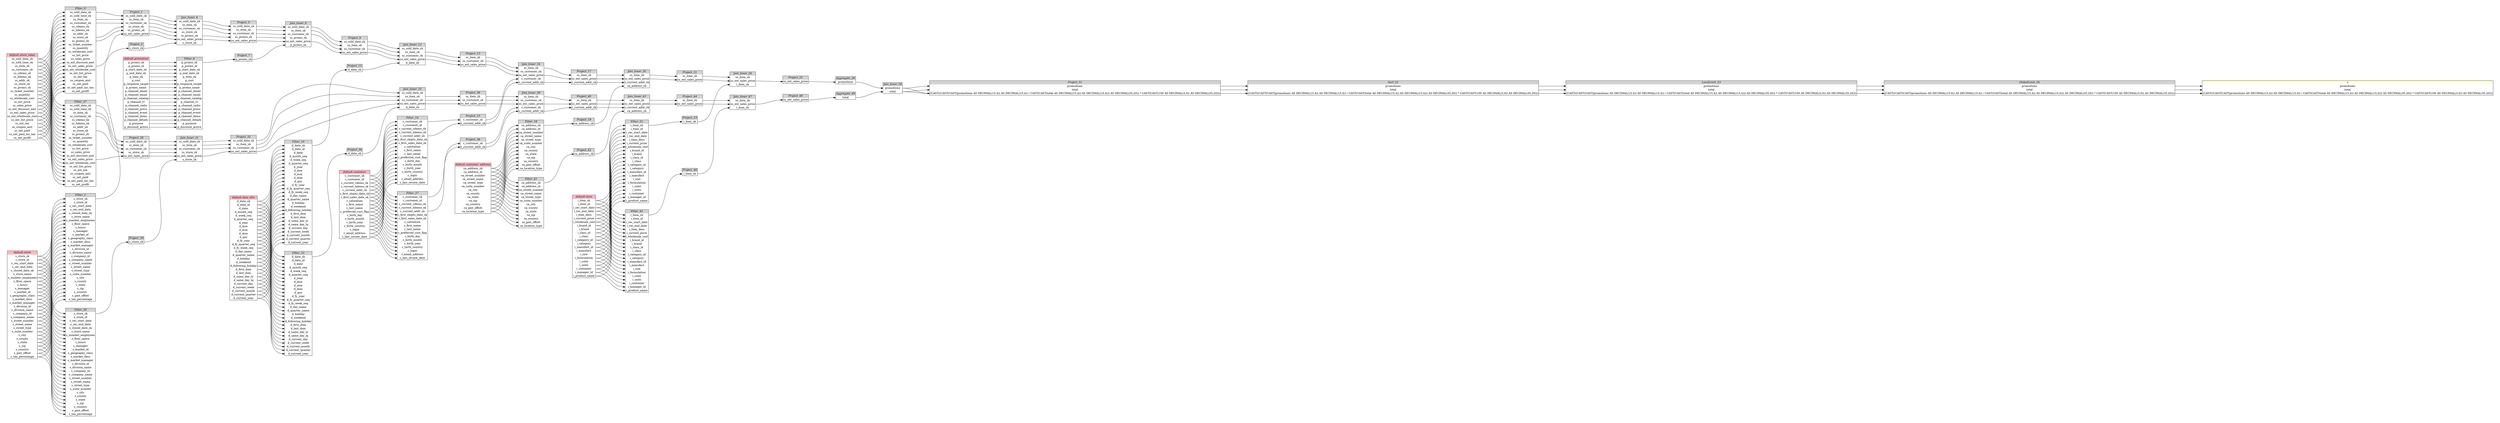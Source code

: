 // Automatically generated by TPCDSFlowTestSuite


digraph {
  graph [pad="0.5", nodesep="0.5", ranksep="2", fontname="Helvetica"];
  node [shape=plain]
  rankdir=LR;

  
"Aggregate_26" [label=<
<table border="1" cellborder="0" cellspacing="0">
  <tr><td bgcolor="lightgray" port="nodeName"><i>Aggregate_26</i></td></tr>
  <tr><td port="0">promotions</td></tr>
</table>>];
     

"Aggregate_49" [label=<
<table border="1" cellborder="0" cellspacing="0">
  <tr><td bgcolor="lightgray" port="nodeName"><i>Aggregate_49</i></td></tr>
  <tr><td port="0">total</td></tr>
</table>>];
     

"Filter_0" [label=<
<table border="1" cellborder="0" cellspacing="0">
  <tr><td bgcolor="lightgray" port="nodeName"><i>Filter_0</i></td></tr>
  <tr><td port="0">ss_sold_date_sk</td></tr>
<tr><td port="1">ss_sold_time_sk</td></tr>
<tr><td port="2">ss_item_sk</td></tr>
<tr><td port="3">ss_customer_sk</td></tr>
<tr><td port="4">ss_cdemo_sk</td></tr>
<tr><td port="5">ss_hdemo_sk</td></tr>
<tr><td port="6">ss_addr_sk</td></tr>
<tr><td port="7">ss_store_sk</td></tr>
<tr><td port="8">ss_promo_sk</td></tr>
<tr><td port="9">ss_ticket_number</td></tr>
<tr><td port="10">ss_quantity</td></tr>
<tr><td port="11">ss_wholesale_cost</td></tr>
<tr><td port="12">ss_list_price</td></tr>
<tr><td port="13">ss_sales_price</td></tr>
<tr><td port="14">ss_ext_discount_amt</td></tr>
<tr><td port="15">ss_ext_sales_price</td></tr>
<tr><td port="16">ss_ext_wholesale_cost</td></tr>
<tr><td port="17">ss_ext_list_price</td></tr>
<tr><td port="18">ss_ext_tax</td></tr>
<tr><td port="19">ss_coupon_amt</td></tr>
<tr><td port="20">ss_net_paid</td></tr>
<tr><td port="21">ss_net_paid_inc_tax</td></tr>
<tr><td port="22">ss_net_profit</td></tr>
</table>>];
     

"Filter_10" [label=<
<table border="1" cellborder="0" cellspacing="0">
  <tr><td bgcolor="lightgray" port="nodeName"><i>Filter_10</i></td></tr>
  <tr><td port="0">d_date_sk</td></tr>
<tr><td port="1">d_date_id</td></tr>
<tr><td port="2">d_date</td></tr>
<tr><td port="3">d_month_seq</td></tr>
<tr><td port="4">d_week_seq</td></tr>
<tr><td port="5">d_quarter_seq</td></tr>
<tr><td port="6">d_year</td></tr>
<tr><td port="7">d_dow</td></tr>
<tr><td port="8">d_moy</td></tr>
<tr><td port="9">d_dom</td></tr>
<tr><td port="10">d_qoy</td></tr>
<tr><td port="11">d_fy_year</td></tr>
<tr><td port="12">d_fy_quarter_seq</td></tr>
<tr><td port="13">d_fy_week_seq</td></tr>
<tr><td port="14">d_day_name</td></tr>
<tr><td port="15">d_quarter_name</td></tr>
<tr><td port="16">d_holiday</td></tr>
<tr><td port="17">d_weekend</td></tr>
<tr><td port="18">d_following_holiday</td></tr>
<tr><td port="19">d_first_dom</td></tr>
<tr><td port="20">d_last_dom</td></tr>
<tr><td port="21">d_same_day_ly</td></tr>
<tr><td port="22">d_same_day_lq</td></tr>
<tr><td port="23">d_current_day</td></tr>
<tr><td port="24">d_current_week</td></tr>
<tr><td port="25">d_current_month</td></tr>
<tr><td port="26">d_current_quarter</td></tr>
<tr><td port="27">d_current_year</td></tr>
</table>>];
     

"Filter_14" [label=<
<table border="1" cellborder="0" cellspacing="0">
  <tr><td bgcolor="lightgray" port="nodeName"><i>Filter_14</i></td></tr>
  <tr><td port="0">c_customer_sk</td></tr>
<tr><td port="1">c_customer_id</td></tr>
<tr><td port="2">c_current_cdemo_sk</td></tr>
<tr><td port="3">c_current_hdemo_sk</td></tr>
<tr><td port="4">c_current_addr_sk</td></tr>
<tr><td port="5">c_first_shipto_date_sk</td></tr>
<tr><td port="6">c_first_sales_date_sk</td></tr>
<tr><td port="7">c_salutation</td></tr>
<tr><td port="8">c_first_name</td></tr>
<tr><td port="9">c_last_name</td></tr>
<tr><td port="10">c_preferred_cust_flag</td></tr>
<tr><td port="11">c_birth_day</td></tr>
<tr><td port="12">c_birth_month</td></tr>
<tr><td port="13">c_birth_year</td></tr>
<tr><td port="14">c_birth_country</td></tr>
<tr><td port="15">c_login</td></tr>
<tr><td port="16">c_email_address</td></tr>
<tr><td port="17">c_last_review_date</td></tr>
</table>>];
     

"Filter_18" [label=<
<table border="1" cellborder="0" cellspacing="0">
  <tr><td bgcolor="lightgray" port="nodeName"><i>Filter_18</i></td></tr>
  <tr><td port="0">ca_address_sk</td></tr>
<tr><td port="1">ca_address_id</td></tr>
<tr><td port="2">ca_street_number</td></tr>
<tr><td port="3">ca_street_name</td></tr>
<tr><td port="4">ca_street_type</td></tr>
<tr><td port="5">ca_suite_number</td></tr>
<tr><td port="6">ca_city</td></tr>
<tr><td port="7">ca_county</td></tr>
<tr><td port="8">ca_state</td></tr>
<tr><td port="9">ca_zip</td></tr>
<tr><td port="10">ca_country</td></tr>
<tr><td port="11">ca_gmt_offset</td></tr>
<tr><td port="12">ca_location_type</td></tr>
</table>>];
     

"Filter_2" [label=<
<table border="1" cellborder="0" cellspacing="0">
  <tr><td bgcolor="lightgray" port="nodeName"><i>Filter_2</i></td></tr>
  <tr><td port="0">s_store_sk</td></tr>
<tr><td port="1">s_store_id</td></tr>
<tr><td port="2">s_rec_start_date</td></tr>
<tr><td port="3">s_rec_end_date</td></tr>
<tr><td port="4">s_closed_date_sk</td></tr>
<tr><td port="5">s_store_name</td></tr>
<tr><td port="6">s_number_employees</td></tr>
<tr><td port="7">s_floor_space</td></tr>
<tr><td port="8">s_hours</td></tr>
<tr><td port="9">s_manager</td></tr>
<tr><td port="10">s_market_id</td></tr>
<tr><td port="11">s_geography_class</td></tr>
<tr><td port="12">s_market_desc</td></tr>
<tr><td port="13">s_market_manager</td></tr>
<tr><td port="14">s_division_id</td></tr>
<tr><td port="15">s_division_name</td></tr>
<tr><td port="16">s_company_id</td></tr>
<tr><td port="17">s_company_name</td></tr>
<tr><td port="18">s_street_number</td></tr>
<tr><td port="19">s_street_name</td></tr>
<tr><td port="20">s_street_type</td></tr>
<tr><td port="21">s_suite_number</td></tr>
<tr><td port="22">s_city</td></tr>
<tr><td port="23">s_county</td></tr>
<tr><td port="24">s_state</td></tr>
<tr><td port="25">s_zip</td></tr>
<tr><td port="26">s_country</td></tr>
<tr><td port="27">s_gmt_offset</td></tr>
<tr><td port="28">s_tax_percentage</td></tr>
</table>>];
     

"Filter_22" [label=<
<table border="1" cellborder="0" cellspacing="0">
  <tr><td bgcolor="lightgray" port="nodeName"><i>Filter_22</i></td></tr>
  <tr><td port="0">i_item_sk</td></tr>
<tr><td port="1">i_item_id</td></tr>
<tr><td port="2">i_rec_start_date</td></tr>
<tr><td port="3">i_rec_end_date</td></tr>
<tr><td port="4">i_item_desc</td></tr>
<tr><td port="5">i_current_price</td></tr>
<tr><td port="6">i_wholesale_cost</td></tr>
<tr><td port="7">i_brand_id</td></tr>
<tr><td port="8">i_brand</td></tr>
<tr><td port="9">i_class_id</td></tr>
<tr><td port="10">i_class</td></tr>
<tr><td port="11">i_category_id</td></tr>
<tr><td port="12">i_category</td></tr>
<tr><td port="13">i_manufact_id</td></tr>
<tr><td port="14">i_manufact</td></tr>
<tr><td port="15">i_size</td></tr>
<tr><td port="16">i_formulation</td></tr>
<tr><td port="17">i_color</td></tr>
<tr><td port="18">i_units</td></tr>
<tr><td port="19">i_container</td></tr>
<tr><td port="20">i_manager_id</td></tr>
<tr><td port="21">i_product_name</td></tr>
</table>>];
     

"Filter_27" [label=<
<table border="1" cellborder="0" cellspacing="0">
  <tr><td bgcolor="lightgray" port="nodeName"><i>Filter_27</i></td></tr>
  <tr><td port="0">ss_sold_date_sk</td></tr>
<tr><td port="1">ss_sold_time_sk</td></tr>
<tr><td port="2">ss_item_sk</td></tr>
<tr><td port="3">ss_customer_sk</td></tr>
<tr><td port="4">ss_cdemo_sk</td></tr>
<tr><td port="5">ss_hdemo_sk</td></tr>
<tr><td port="6">ss_addr_sk</td></tr>
<tr><td port="7">ss_store_sk</td></tr>
<tr><td port="8">ss_promo_sk</td></tr>
<tr><td port="9">ss_ticket_number</td></tr>
<tr><td port="10">ss_quantity</td></tr>
<tr><td port="11">ss_wholesale_cost</td></tr>
<tr><td port="12">ss_list_price</td></tr>
<tr><td port="13">ss_sales_price</td></tr>
<tr><td port="14">ss_ext_discount_amt</td></tr>
<tr><td port="15">ss_ext_sales_price</td></tr>
<tr><td port="16">ss_ext_wholesale_cost</td></tr>
<tr><td port="17">ss_ext_list_price</td></tr>
<tr><td port="18">ss_ext_tax</td></tr>
<tr><td port="19">ss_coupon_amt</td></tr>
<tr><td port="20">ss_net_paid</td></tr>
<tr><td port="21">ss_net_paid_inc_tax</td></tr>
<tr><td port="22">ss_net_profit</td></tr>
</table>>];
     

"Filter_29" [label=<
<table border="1" cellborder="0" cellspacing="0">
  <tr><td bgcolor="lightgray" port="nodeName"><i>Filter_29</i></td></tr>
  <tr><td port="0">s_store_sk</td></tr>
<tr><td port="1">s_store_id</td></tr>
<tr><td port="2">s_rec_start_date</td></tr>
<tr><td port="3">s_rec_end_date</td></tr>
<tr><td port="4">s_closed_date_sk</td></tr>
<tr><td port="5">s_store_name</td></tr>
<tr><td port="6">s_number_employees</td></tr>
<tr><td port="7">s_floor_space</td></tr>
<tr><td port="8">s_hours</td></tr>
<tr><td port="9">s_manager</td></tr>
<tr><td port="10">s_market_id</td></tr>
<tr><td port="11">s_geography_class</td></tr>
<tr><td port="12">s_market_desc</td></tr>
<tr><td port="13">s_market_manager</td></tr>
<tr><td port="14">s_division_id</td></tr>
<tr><td port="15">s_division_name</td></tr>
<tr><td port="16">s_company_id</td></tr>
<tr><td port="17">s_company_name</td></tr>
<tr><td port="18">s_street_number</td></tr>
<tr><td port="19">s_street_name</td></tr>
<tr><td port="20">s_street_type</td></tr>
<tr><td port="21">s_suite_number</td></tr>
<tr><td port="22">s_city</td></tr>
<tr><td port="23">s_county</td></tr>
<tr><td port="24">s_state</td></tr>
<tr><td port="25">s_zip</td></tr>
<tr><td port="26">s_country</td></tr>
<tr><td port="27">s_gmt_offset</td></tr>
<tr><td port="28">s_tax_percentage</td></tr>
</table>>];
     

"Filter_33" [label=<
<table border="1" cellborder="0" cellspacing="0">
  <tr><td bgcolor="lightgray" port="nodeName"><i>Filter_33</i></td></tr>
  <tr><td port="0">d_date_sk</td></tr>
<tr><td port="1">d_date_id</td></tr>
<tr><td port="2">d_date</td></tr>
<tr><td port="3">d_month_seq</td></tr>
<tr><td port="4">d_week_seq</td></tr>
<tr><td port="5">d_quarter_seq</td></tr>
<tr><td port="6">d_year</td></tr>
<tr><td port="7">d_dow</td></tr>
<tr><td port="8">d_moy</td></tr>
<tr><td port="9">d_dom</td></tr>
<tr><td port="10">d_qoy</td></tr>
<tr><td port="11">d_fy_year</td></tr>
<tr><td port="12">d_fy_quarter_seq</td></tr>
<tr><td port="13">d_fy_week_seq</td></tr>
<tr><td port="14">d_day_name</td></tr>
<tr><td port="15">d_quarter_name</td></tr>
<tr><td port="16">d_holiday</td></tr>
<tr><td port="17">d_weekend</td></tr>
<tr><td port="18">d_following_holiday</td></tr>
<tr><td port="19">d_first_dom</td></tr>
<tr><td port="20">d_last_dom</td></tr>
<tr><td port="21">d_same_day_ly</td></tr>
<tr><td port="22">d_same_day_lq</td></tr>
<tr><td port="23">d_current_day</td></tr>
<tr><td port="24">d_current_week</td></tr>
<tr><td port="25">d_current_month</td></tr>
<tr><td port="26">d_current_quarter</td></tr>
<tr><td port="27">d_current_year</td></tr>
</table>>];
     

"Filter_37" [label=<
<table border="1" cellborder="0" cellspacing="0">
  <tr><td bgcolor="lightgray" port="nodeName"><i>Filter_37</i></td></tr>
  <tr><td port="0">c_customer_sk</td></tr>
<tr><td port="1">c_customer_id</td></tr>
<tr><td port="2">c_current_cdemo_sk</td></tr>
<tr><td port="3">c_current_hdemo_sk</td></tr>
<tr><td port="4">c_current_addr_sk</td></tr>
<tr><td port="5">c_first_shipto_date_sk</td></tr>
<tr><td port="6">c_first_sales_date_sk</td></tr>
<tr><td port="7">c_salutation</td></tr>
<tr><td port="8">c_first_name</td></tr>
<tr><td port="9">c_last_name</td></tr>
<tr><td port="10">c_preferred_cust_flag</td></tr>
<tr><td port="11">c_birth_day</td></tr>
<tr><td port="12">c_birth_month</td></tr>
<tr><td port="13">c_birth_year</td></tr>
<tr><td port="14">c_birth_country</td></tr>
<tr><td port="15">c_login</td></tr>
<tr><td port="16">c_email_address</td></tr>
<tr><td port="17">c_last_review_date</td></tr>
</table>>];
     

"Filter_41" [label=<
<table border="1" cellborder="0" cellspacing="0">
  <tr><td bgcolor="lightgray" port="nodeName"><i>Filter_41</i></td></tr>
  <tr><td port="0">ca_address_sk</td></tr>
<tr><td port="1">ca_address_id</td></tr>
<tr><td port="2">ca_street_number</td></tr>
<tr><td port="3">ca_street_name</td></tr>
<tr><td port="4">ca_street_type</td></tr>
<tr><td port="5">ca_suite_number</td></tr>
<tr><td port="6">ca_city</td></tr>
<tr><td port="7">ca_county</td></tr>
<tr><td port="8">ca_state</td></tr>
<tr><td port="9">ca_zip</td></tr>
<tr><td port="10">ca_country</td></tr>
<tr><td port="11">ca_gmt_offset</td></tr>
<tr><td port="12">ca_location_type</td></tr>
</table>>];
     

"Filter_45" [label=<
<table border="1" cellborder="0" cellspacing="0">
  <tr><td bgcolor="lightgray" port="nodeName"><i>Filter_45</i></td></tr>
  <tr><td port="0">i_item_sk</td></tr>
<tr><td port="1">i_item_id</td></tr>
<tr><td port="2">i_rec_start_date</td></tr>
<tr><td port="3">i_rec_end_date</td></tr>
<tr><td port="4">i_item_desc</td></tr>
<tr><td port="5">i_current_price</td></tr>
<tr><td port="6">i_wholesale_cost</td></tr>
<tr><td port="7">i_brand_id</td></tr>
<tr><td port="8">i_brand</td></tr>
<tr><td port="9">i_class_id</td></tr>
<tr><td port="10">i_class</td></tr>
<tr><td port="11">i_category_id</td></tr>
<tr><td port="12">i_category</td></tr>
<tr><td port="13">i_manufact_id</td></tr>
<tr><td port="14">i_manufact</td></tr>
<tr><td port="15">i_size</td></tr>
<tr><td port="16">i_formulation</td></tr>
<tr><td port="17">i_color</td></tr>
<tr><td port="18">i_units</td></tr>
<tr><td port="19">i_container</td></tr>
<tr><td port="20">i_manager_id</td></tr>
<tr><td port="21">i_product_name</td></tr>
</table>>];
     

"Filter_6" [label=<
<table border="1" cellborder="0" cellspacing="0">
  <tr><td bgcolor="lightgray" port="nodeName"><i>Filter_6</i></td></tr>
  <tr><td port="0">p_promo_sk</td></tr>
<tr><td port="1">p_promo_id</td></tr>
<tr><td port="2">p_start_date_sk</td></tr>
<tr><td port="3">p_end_date_sk</td></tr>
<tr><td port="4">p_item_sk</td></tr>
<tr><td port="5">p_cost</td></tr>
<tr><td port="6">p_response_target</td></tr>
<tr><td port="7">p_promo_name</td></tr>
<tr><td port="8">p_channel_dmail</td></tr>
<tr><td port="9">p_channel_email</td></tr>
<tr><td port="10">p_channel_catalog</td></tr>
<tr><td port="11">p_channel_tv</td></tr>
<tr><td port="12">p_channel_radio</td></tr>
<tr><td port="13">p_channel_press</td></tr>
<tr><td port="14">p_channel_event</td></tr>
<tr><td port="15">p_channel_demo</td></tr>
<tr><td port="16">p_channel_details</td></tr>
<tr><td port="17">p_purpose</td></tr>
<tr><td port="18">p_discount_active</td></tr>
</table>>];
     

"GlobalLimit_54" [label=<
<table border="1" cellborder="0" cellspacing="0">
  <tr><td bgcolor="lightgray" port="nodeName"><i>GlobalLimit_54</i></td></tr>
  <tr><td port="0">promotions</td></tr>
<tr><td port="1">total</td></tr>
<tr><td port="2">(CAST((CAST(CAST(promotions AS DECIMAL(15,4)) AS DECIMAL(15,4)) / CAST(CAST(total AS DECIMAL(15,4)) AS DECIMAL(15,4))) AS DECIMAL(35,20)) * CAST(CAST(100 AS DECIMAL(3,0)) AS DECIMAL(35,20)))</td></tr>
</table>>];
     

"Join_Inner_12" [label=<
<table border="1" cellborder="0" cellspacing="0">
  <tr><td bgcolor="lightgray" port="nodeName"><i>Join_Inner_12</i></td></tr>
  <tr><td port="0">ss_sold_date_sk</td></tr>
<tr><td port="1">ss_item_sk</td></tr>
<tr><td port="2">ss_customer_sk</td></tr>
<tr><td port="3">ss_ext_sales_price</td></tr>
<tr><td port="4">d_date_sk</td></tr>
</table>>];
     

"Join_Inner_16" [label=<
<table border="1" cellborder="0" cellspacing="0">
  <tr><td bgcolor="lightgray" port="nodeName"><i>Join_Inner_16</i></td></tr>
  <tr><td port="0">ss_item_sk</td></tr>
<tr><td port="1">ss_customer_sk</td></tr>
<tr><td port="2">ss_ext_sales_price</td></tr>
<tr><td port="3">c_customer_sk</td></tr>
<tr><td port="4">c_current_addr_sk</td></tr>
</table>>];
     

"Join_Inner_20" [label=<
<table border="1" cellborder="0" cellspacing="0">
  <tr><td bgcolor="lightgray" port="nodeName"><i>Join_Inner_20</i></td></tr>
  <tr><td port="0">ss_item_sk</td></tr>
<tr><td port="1">ss_ext_sales_price</td></tr>
<tr><td port="2">c_current_addr_sk</td></tr>
<tr><td port="3">ca_address_sk</td></tr>
</table>>];
     

"Join_Inner_24" [label=<
<table border="1" cellborder="0" cellspacing="0">
  <tr><td bgcolor="lightgray" port="nodeName"><i>Join_Inner_24</i></td></tr>
  <tr><td port="0">ss_item_sk</td></tr>
<tr><td port="1">ss_ext_sales_price</td></tr>
<tr><td port="2">i_item_sk</td></tr>
</table>>];
     

"Join_Inner_31" [label=<
<table border="1" cellborder="0" cellspacing="0">
  <tr><td bgcolor="lightgray" port="nodeName"><i>Join_Inner_31</i></td></tr>
  <tr><td port="0">ss_sold_date_sk</td></tr>
<tr><td port="1">ss_item_sk</td></tr>
<tr><td port="2">ss_customer_sk</td></tr>
<tr><td port="3">ss_store_sk</td></tr>
<tr><td port="4">ss_ext_sales_price</td></tr>
<tr><td port="5">s_store_sk</td></tr>
</table>>];
     

"Join_Inner_35" [label=<
<table border="1" cellborder="0" cellspacing="0">
  <tr><td bgcolor="lightgray" port="nodeName"><i>Join_Inner_35</i></td></tr>
  <tr><td port="0">ss_sold_date_sk</td></tr>
<tr><td port="1">ss_item_sk</td></tr>
<tr><td port="2">ss_customer_sk</td></tr>
<tr><td port="3">ss_ext_sales_price</td></tr>
<tr><td port="4">d_date_sk</td></tr>
</table>>];
     

"Join_Inner_39" [label=<
<table border="1" cellborder="0" cellspacing="0">
  <tr><td bgcolor="lightgray" port="nodeName"><i>Join_Inner_39</i></td></tr>
  <tr><td port="0">ss_item_sk</td></tr>
<tr><td port="1">ss_customer_sk</td></tr>
<tr><td port="2">ss_ext_sales_price</td></tr>
<tr><td port="3">c_customer_sk</td></tr>
<tr><td port="4">c_current_addr_sk</td></tr>
</table>>];
     

"Join_Inner_4" [label=<
<table border="1" cellborder="0" cellspacing="0">
  <tr><td bgcolor="lightgray" port="nodeName"><i>Join_Inner_4</i></td></tr>
  <tr><td port="0">ss_sold_date_sk</td></tr>
<tr><td port="1">ss_item_sk</td></tr>
<tr><td port="2">ss_customer_sk</td></tr>
<tr><td port="3">ss_store_sk</td></tr>
<tr><td port="4">ss_promo_sk</td></tr>
<tr><td port="5">ss_ext_sales_price</td></tr>
<tr><td port="6">s_store_sk</td></tr>
</table>>];
     

"Join_Inner_43" [label=<
<table border="1" cellborder="0" cellspacing="0">
  <tr><td bgcolor="lightgray" port="nodeName"><i>Join_Inner_43</i></td></tr>
  <tr><td port="0">ss_item_sk</td></tr>
<tr><td port="1">ss_ext_sales_price</td></tr>
<tr><td port="2">c_current_addr_sk</td></tr>
<tr><td port="3">ca_address_sk</td></tr>
</table>>];
     

"Join_Inner_47" [label=<
<table border="1" cellborder="0" cellspacing="0">
  <tr><td bgcolor="lightgray" port="nodeName"><i>Join_Inner_47</i></td></tr>
  <tr><td port="0">ss_item_sk</td></tr>
<tr><td port="1">ss_ext_sales_price</td></tr>
<tr><td port="2">i_item_sk</td></tr>
</table>>];
     

"Join_Inner_50" [label=<
<table border="1" cellborder="0" cellspacing="0">
  <tr><td bgcolor="lightgray" port="nodeName"><i>Join_Inner_50</i></td></tr>
  <tr><td port="0">promotions</td></tr>
<tr><td port="1">total</td></tr>
</table>>];
     

"Join_Inner_8" [label=<
<table border="1" cellborder="0" cellspacing="0">
  <tr><td bgcolor="lightgray" port="nodeName"><i>Join_Inner_8</i></td></tr>
  <tr><td port="0">ss_sold_date_sk</td></tr>
<tr><td port="1">ss_item_sk</td></tr>
<tr><td port="2">ss_customer_sk</td></tr>
<tr><td port="3">ss_promo_sk</td></tr>
<tr><td port="4">ss_ext_sales_price</td></tr>
<tr><td port="5">p_promo_sk</td></tr>
</table>>];
     

"LocalLimit_53" [label=<
<table border="1" cellborder="0" cellspacing="0">
  <tr><td bgcolor="lightgray" port="nodeName"><i>LocalLimit_53</i></td></tr>
  <tr><td port="0">promotions</td></tr>
<tr><td port="1">total</td></tr>
<tr><td port="2">(CAST((CAST(CAST(promotions AS DECIMAL(15,4)) AS DECIMAL(15,4)) / CAST(CAST(total AS DECIMAL(15,4)) AS DECIMAL(15,4))) AS DECIMAL(35,20)) * CAST(CAST(100 AS DECIMAL(3,0)) AS DECIMAL(35,20)))</td></tr>
</table>>];
     

"Project_1" [label=<
<table border="1" cellborder="0" cellspacing="0">
  <tr><td bgcolor="lightgray" port="nodeName"><i>Project_1</i></td></tr>
  <tr><td port="0">ss_sold_date_sk</td></tr>
<tr><td port="1">ss_item_sk</td></tr>
<tr><td port="2">ss_customer_sk</td></tr>
<tr><td port="3">ss_store_sk</td></tr>
<tr><td port="4">ss_promo_sk</td></tr>
<tr><td port="5">ss_ext_sales_price</td></tr>
</table>>];
     

"Project_11" [label=<
<table border="1" cellborder="0" cellspacing="0">
  <tr><td bgcolor="lightgray" port="nodeName"><i>Project_11</i></td></tr>
  <tr><td port="0">d_date_sk</td></tr>
</table>>];
     

"Project_13" [label=<
<table border="1" cellborder="0" cellspacing="0">
  <tr><td bgcolor="lightgray" port="nodeName"><i>Project_13</i></td></tr>
  <tr><td port="0">ss_item_sk</td></tr>
<tr><td port="1">ss_customer_sk</td></tr>
<tr><td port="2">ss_ext_sales_price</td></tr>
</table>>];
     

"Project_15" [label=<
<table border="1" cellborder="0" cellspacing="0">
  <tr><td bgcolor="lightgray" port="nodeName"><i>Project_15</i></td></tr>
  <tr><td port="0">c_customer_sk</td></tr>
<tr><td port="1">c_current_addr_sk</td></tr>
</table>>];
     

"Project_17" [label=<
<table border="1" cellborder="0" cellspacing="0">
  <tr><td bgcolor="lightgray" port="nodeName"><i>Project_17</i></td></tr>
  <tr><td port="0">ss_item_sk</td></tr>
<tr><td port="1">ss_ext_sales_price</td></tr>
<tr><td port="2">c_current_addr_sk</td></tr>
</table>>];
     

"Project_19" [label=<
<table border="1" cellborder="0" cellspacing="0">
  <tr><td bgcolor="lightgray" port="nodeName"><i>Project_19</i></td></tr>
  <tr><td port="0">ca_address_sk</td></tr>
</table>>];
     

"Project_21" [label=<
<table border="1" cellborder="0" cellspacing="0">
  <tr><td bgcolor="lightgray" port="nodeName"><i>Project_21</i></td></tr>
  <tr><td port="0">ss_item_sk</td></tr>
<tr><td port="1">ss_ext_sales_price</td></tr>
</table>>];
     

"Project_23" [label=<
<table border="1" cellborder="0" cellspacing="0">
  <tr><td bgcolor="lightgray" port="nodeName"><i>Project_23</i></td></tr>
  <tr><td port="0">i_item_sk</td></tr>
</table>>];
     

"Project_25" [label=<
<table border="1" cellborder="0" cellspacing="0">
  <tr><td bgcolor="lightgray" port="nodeName"><i>Project_25</i></td></tr>
  <tr><td port="0">ss_ext_sales_price</td></tr>
</table>>];
     

"Project_28" [label=<
<table border="1" cellborder="0" cellspacing="0">
  <tr><td bgcolor="lightgray" port="nodeName"><i>Project_28</i></td></tr>
  <tr><td port="0">ss_sold_date_sk</td></tr>
<tr><td port="1">ss_item_sk</td></tr>
<tr><td port="2">ss_customer_sk</td></tr>
<tr><td port="3">ss_store_sk</td></tr>
<tr><td port="4">ss_ext_sales_price</td></tr>
</table>>];
     

"Project_3" [label=<
<table border="1" cellborder="0" cellspacing="0">
  <tr><td bgcolor="lightgray" port="nodeName"><i>Project_3</i></td></tr>
  <tr><td port="0">s_store_sk</td></tr>
</table>>];
     

"Project_30" [label=<
<table border="1" cellborder="0" cellspacing="0">
  <tr><td bgcolor="lightgray" port="nodeName"><i>Project_30</i></td></tr>
  <tr><td port="0">s_store_sk</td></tr>
</table>>];
     

"Project_32" [label=<
<table border="1" cellborder="0" cellspacing="0">
  <tr><td bgcolor="lightgray" port="nodeName"><i>Project_32</i></td></tr>
  <tr><td port="0">ss_sold_date_sk</td></tr>
<tr><td port="1">ss_item_sk</td></tr>
<tr><td port="2">ss_customer_sk</td></tr>
<tr><td port="3">ss_ext_sales_price</td></tr>
</table>>];
     

"Project_34" [label=<
<table border="1" cellborder="0" cellspacing="0">
  <tr><td bgcolor="lightgray" port="nodeName"><i>Project_34</i></td></tr>
  <tr><td port="0">d_date_sk</td></tr>
</table>>];
     

"Project_36" [label=<
<table border="1" cellborder="0" cellspacing="0">
  <tr><td bgcolor="lightgray" port="nodeName"><i>Project_36</i></td></tr>
  <tr><td port="0">ss_item_sk</td></tr>
<tr><td port="1">ss_customer_sk</td></tr>
<tr><td port="2">ss_ext_sales_price</td></tr>
</table>>];
     

"Project_38" [label=<
<table border="1" cellborder="0" cellspacing="0">
  <tr><td bgcolor="lightgray" port="nodeName"><i>Project_38</i></td></tr>
  <tr><td port="0">c_customer_sk</td></tr>
<tr><td port="1">c_current_addr_sk</td></tr>
</table>>];
     

"Project_40" [label=<
<table border="1" cellborder="0" cellspacing="0">
  <tr><td bgcolor="lightgray" port="nodeName"><i>Project_40</i></td></tr>
  <tr><td port="0">ss_item_sk</td></tr>
<tr><td port="1">ss_ext_sales_price</td></tr>
<tr><td port="2">c_current_addr_sk</td></tr>
</table>>];
     

"Project_42" [label=<
<table border="1" cellborder="0" cellspacing="0">
  <tr><td bgcolor="lightgray" port="nodeName"><i>Project_42</i></td></tr>
  <tr><td port="0">ca_address_sk</td></tr>
</table>>];
     

"Project_44" [label=<
<table border="1" cellborder="0" cellspacing="0">
  <tr><td bgcolor="lightgray" port="nodeName"><i>Project_44</i></td></tr>
  <tr><td port="0">ss_item_sk</td></tr>
<tr><td port="1">ss_ext_sales_price</td></tr>
</table>>];
     

"Project_46" [label=<
<table border="1" cellborder="0" cellspacing="0">
  <tr><td bgcolor="lightgray" port="nodeName"><i>Project_46</i></td></tr>
  <tr><td port="0">i_item_sk</td></tr>
</table>>];
     

"Project_48" [label=<
<table border="1" cellborder="0" cellspacing="0">
  <tr><td bgcolor="lightgray" port="nodeName"><i>Project_48</i></td></tr>
  <tr><td port="0">ss_ext_sales_price</td></tr>
</table>>];
     

"Project_5" [label=<
<table border="1" cellborder="0" cellspacing="0">
  <tr><td bgcolor="lightgray" port="nodeName"><i>Project_5</i></td></tr>
  <tr><td port="0">ss_sold_date_sk</td></tr>
<tr><td port="1">ss_item_sk</td></tr>
<tr><td port="2">ss_customer_sk</td></tr>
<tr><td port="3">ss_promo_sk</td></tr>
<tr><td port="4">ss_ext_sales_price</td></tr>
</table>>];
     

"Project_51" [label=<
<table border="1" cellborder="0" cellspacing="0">
  <tr><td bgcolor="lightgray" port="nodeName"><i>Project_51</i></td></tr>
  <tr><td port="0">promotions</td></tr>
<tr><td port="1">total</td></tr>
<tr><td port="2">(CAST((CAST(CAST(promotions AS DECIMAL(15,4)) AS DECIMAL(15,4)) / CAST(CAST(total AS DECIMAL(15,4)) AS DECIMAL(15,4))) AS DECIMAL(35,20)) * CAST(CAST(100 AS DECIMAL(3,0)) AS DECIMAL(35,20)))</td></tr>
</table>>];
     

"Project_7" [label=<
<table border="1" cellborder="0" cellspacing="0">
  <tr><td bgcolor="lightgray" port="nodeName"><i>Project_7</i></td></tr>
  <tr><td port="0">p_promo_sk</td></tr>
</table>>];
     

"Project_9" [label=<
<table border="1" cellborder="0" cellspacing="0">
  <tr><td bgcolor="lightgray" port="nodeName"><i>Project_9</i></td></tr>
  <tr><td port="0">ss_sold_date_sk</td></tr>
<tr><td port="1">ss_item_sk</td></tr>
<tr><td port="2">ss_customer_sk</td></tr>
<tr><td port="3">ss_ext_sales_price</td></tr>
</table>>];
     

"Sort_52" [label=<
<table border="1" cellborder="0" cellspacing="0">
  <tr><td bgcolor="lightgray" port="nodeName"><i>Sort_52</i></td></tr>
  <tr><td port="0">promotions</td></tr>
<tr><td port="1">total</td></tr>
<tr><td port="2">(CAST((CAST(CAST(promotions AS DECIMAL(15,4)) AS DECIMAL(15,4)) / CAST(CAST(total AS DECIMAL(15,4)) AS DECIMAL(15,4))) AS DECIMAL(35,20)) * CAST(CAST(100 AS DECIMAL(3,0)) AS DECIMAL(35,20)))</td></tr>
</table>>];
     

"default.customer" [label=<
<table border="1" cellborder="0" cellspacing="0">
  <tr><td bgcolor="lightpink" port="nodeName"><i>default.customer</i></td></tr>
  <tr><td port="0">c_customer_sk</td></tr>
<tr><td port="1">c_customer_id</td></tr>
<tr><td port="2">c_current_cdemo_sk</td></tr>
<tr><td port="3">c_current_hdemo_sk</td></tr>
<tr><td port="4">c_current_addr_sk</td></tr>
<tr><td port="5">c_first_shipto_date_sk</td></tr>
<tr><td port="6">c_first_sales_date_sk</td></tr>
<tr><td port="7">c_salutation</td></tr>
<tr><td port="8">c_first_name</td></tr>
<tr><td port="9">c_last_name</td></tr>
<tr><td port="10">c_preferred_cust_flag</td></tr>
<tr><td port="11">c_birth_day</td></tr>
<tr><td port="12">c_birth_month</td></tr>
<tr><td port="13">c_birth_year</td></tr>
<tr><td port="14">c_birth_country</td></tr>
<tr><td port="15">c_login</td></tr>
<tr><td port="16">c_email_address</td></tr>
<tr><td port="17">c_last_review_date</td></tr>
</table>>];
     

"default.customer_address" [label=<
<table border="1" cellborder="0" cellspacing="0">
  <tr><td bgcolor="lightpink" port="nodeName"><i>default.customer_address</i></td></tr>
  <tr><td port="0">ca_address_sk</td></tr>
<tr><td port="1">ca_address_id</td></tr>
<tr><td port="2">ca_street_number</td></tr>
<tr><td port="3">ca_street_name</td></tr>
<tr><td port="4">ca_street_type</td></tr>
<tr><td port="5">ca_suite_number</td></tr>
<tr><td port="6">ca_city</td></tr>
<tr><td port="7">ca_county</td></tr>
<tr><td port="8">ca_state</td></tr>
<tr><td port="9">ca_zip</td></tr>
<tr><td port="10">ca_country</td></tr>
<tr><td port="11">ca_gmt_offset</td></tr>
<tr><td port="12">ca_location_type</td></tr>
</table>>];
     

"default.date_dim" [label=<
<table border="1" cellborder="0" cellspacing="0">
  <tr><td bgcolor="lightpink" port="nodeName"><i>default.date_dim</i></td></tr>
  <tr><td port="0">d_date_sk</td></tr>
<tr><td port="1">d_date_id</td></tr>
<tr><td port="2">d_date</td></tr>
<tr><td port="3">d_month_seq</td></tr>
<tr><td port="4">d_week_seq</td></tr>
<tr><td port="5">d_quarter_seq</td></tr>
<tr><td port="6">d_year</td></tr>
<tr><td port="7">d_dow</td></tr>
<tr><td port="8">d_moy</td></tr>
<tr><td port="9">d_dom</td></tr>
<tr><td port="10">d_qoy</td></tr>
<tr><td port="11">d_fy_year</td></tr>
<tr><td port="12">d_fy_quarter_seq</td></tr>
<tr><td port="13">d_fy_week_seq</td></tr>
<tr><td port="14">d_day_name</td></tr>
<tr><td port="15">d_quarter_name</td></tr>
<tr><td port="16">d_holiday</td></tr>
<tr><td port="17">d_weekend</td></tr>
<tr><td port="18">d_following_holiday</td></tr>
<tr><td port="19">d_first_dom</td></tr>
<tr><td port="20">d_last_dom</td></tr>
<tr><td port="21">d_same_day_ly</td></tr>
<tr><td port="22">d_same_day_lq</td></tr>
<tr><td port="23">d_current_day</td></tr>
<tr><td port="24">d_current_week</td></tr>
<tr><td port="25">d_current_month</td></tr>
<tr><td port="26">d_current_quarter</td></tr>
<tr><td port="27">d_current_year</td></tr>
</table>>];
     

"default.item" [label=<
<table border="1" cellborder="0" cellspacing="0">
  <tr><td bgcolor="lightpink" port="nodeName"><i>default.item</i></td></tr>
  <tr><td port="0">i_item_sk</td></tr>
<tr><td port="1">i_item_id</td></tr>
<tr><td port="2">i_rec_start_date</td></tr>
<tr><td port="3">i_rec_end_date</td></tr>
<tr><td port="4">i_item_desc</td></tr>
<tr><td port="5">i_current_price</td></tr>
<tr><td port="6">i_wholesale_cost</td></tr>
<tr><td port="7">i_brand_id</td></tr>
<tr><td port="8">i_brand</td></tr>
<tr><td port="9">i_class_id</td></tr>
<tr><td port="10">i_class</td></tr>
<tr><td port="11">i_category_id</td></tr>
<tr><td port="12">i_category</td></tr>
<tr><td port="13">i_manufact_id</td></tr>
<tr><td port="14">i_manufact</td></tr>
<tr><td port="15">i_size</td></tr>
<tr><td port="16">i_formulation</td></tr>
<tr><td port="17">i_color</td></tr>
<tr><td port="18">i_units</td></tr>
<tr><td port="19">i_container</td></tr>
<tr><td port="20">i_manager_id</td></tr>
<tr><td port="21">i_product_name</td></tr>
</table>>];
     

"default.promotion" [label=<
<table border="1" cellborder="0" cellspacing="0">
  <tr><td bgcolor="lightpink" port="nodeName"><i>default.promotion</i></td></tr>
  <tr><td port="0">p_promo_sk</td></tr>
<tr><td port="1">p_promo_id</td></tr>
<tr><td port="2">p_start_date_sk</td></tr>
<tr><td port="3">p_end_date_sk</td></tr>
<tr><td port="4">p_item_sk</td></tr>
<tr><td port="5">p_cost</td></tr>
<tr><td port="6">p_response_target</td></tr>
<tr><td port="7">p_promo_name</td></tr>
<tr><td port="8">p_channel_dmail</td></tr>
<tr><td port="9">p_channel_email</td></tr>
<tr><td port="10">p_channel_catalog</td></tr>
<tr><td port="11">p_channel_tv</td></tr>
<tr><td port="12">p_channel_radio</td></tr>
<tr><td port="13">p_channel_press</td></tr>
<tr><td port="14">p_channel_event</td></tr>
<tr><td port="15">p_channel_demo</td></tr>
<tr><td port="16">p_channel_details</td></tr>
<tr><td port="17">p_purpose</td></tr>
<tr><td port="18">p_discount_active</td></tr>
</table>>];
     

"default.store" [label=<
<table border="1" cellborder="0" cellspacing="0">
  <tr><td bgcolor="lightpink" port="nodeName"><i>default.store</i></td></tr>
  <tr><td port="0">s_store_sk</td></tr>
<tr><td port="1">s_store_id</td></tr>
<tr><td port="2">s_rec_start_date</td></tr>
<tr><td port="3">s_rec_end_date</td></tr>
<tr><td port="4">s_closed_date_sk</td></tr>
<tr><td port="5">s_store_name</td></tr>
<tr><td port="6">s_number_employees</td></tr>
<tr><td port="7">s_floor_space</td></tr>
<tr><td port="8">s_hours</td></tr>
<tr><td port="9">s_manager</td></tr>
<tr><td port="10">s_market_id</td></tr>
<tr><td port="11">s_geography_class</td></tr>
<tr><td port="12">s_market_desc</td></tr>
<tr><td port="13">s_market_manager</td></tr>
<tr><td port="14">s_division_id</td></tr>
<tr><td port="15">s_division_name</td></tr>
<tr><td port="16">s_company_id</td></tr>
<tr><td port="17">s_company_name</td></tr>
<tr><td port="18">s_street_number</td></tr>
<tr><td port="19">s_street_name</td></tr>
<tr><td port="20">s_street_type</td></tr>
<tr><td port="21">s_suite_number</td></tr>
<tr><td port="22">s_city</td></tr>
<tr><td port="23">s_county</td></tr>
<tr><td port="24">s_state</td></tr>
<tr><td port="25">s_zip</td></tr>
<tr><td port="26">s_country</td></tr>
<tr><td port="27">s_gmt_offset</td></tr>
<tr><td port="28">s_tax_percentage</td></tr>
</table>>];
     

"default.store_sales" [label=<
<table border="1" cellborder="0" cellspacing="0">
  <tr><td bgcolor="lightpink" port="nodeName"><i>default.store_sales</i></td></tr>
  <tr><td port="0">ss_sold_date_sk</td></tr>
<tr><td port="1">ss_sold_time_sk</td></tr>
<tr><td port="2">ss_item_sk</td></tr>
<tr><td port="3">ss_customer_sk</td></tr>
<tr><td port="4">ss_cdemo_sk</td></tr>
<tr><td port="5">ss_hdemo_sk</td></tr>
<tr><td port="6">ss_addr_sk</td></tr>
<tr><td port="7">ss_store_sk</td></tr>
<tr><td port="8">ss_promo_sk</td></tr>
<tr><td port="9">ss_ticket_number</td></tr>
<tr><td port="10">ss_quantity</td></tr>
<tr><td port="11">ss_wholesale_cost</td></tr>
<tr><td port="12">ss_list_price</td></tr>
<tr><td port="13">ss_sales_price</td></tr>
<tr><td port="14">ss_ext_discount_amt</td></tr>
<tr><td port="15">ss_ext_sales_price</td></tr>
<tr><td port="16">ss_ext_wholesale_cost</td></tr>
<tr><td port="17">ss_ext_list_price</td></tr>
<tr><td port="18">ss_ext_tax</td></tr>
<tr><td port="19">ss_coupon_amt</td></tr>
<tr><td port="20">ss_net_paid</td></tr>
<tr><td port="21">ss_net_paid_inc_tax</td></tr>
<tr><td port="22">ss_net_profit</td></tr>
</table>>];
     

"v" [label=<
<table border="1" cellborder="0" cellspacing="0">
  <tr><td bgcolor="lightyellow" port="nodeName"><i>v</i></td></tr>
  <tr><td port="0">promotions</td></tr>
<tr><td port="1">total</td></tr>
<tr><td port="2">(CAST((CAST(CAST(promotions AS DECIMAL(15,4)) AS DECIMAL(15,4)) / CAST(CAST(total AS DECIMAL(15,4)) AS DECIMAL(15,4))) AS DECIMAL(35,20)) * CAST(CAST(100 AS DECIMAL(3,0)) AS DECIMAL(35,20)))</td></tr>
</table>>];
     
  "Aggregate_26":0 -> "Join_Inner_50":0;
"Aggregate_49":0 -> "Join_Inner_50":1;
"Filter_0":0 -> "Project_1":0;
"Filter_0":15 -> "Project_1":5;
"Filter_0":2 -> "Project_1":1;
"Filter_0":3 -> "Project_1":2;
"Filter_0":7 -> "Project_1":3;
"Filter_0":8 -> "Project_1":4;
"Filter_10":0 -> "Project_11":0;
"Filter_14":0 -> "Project_15":0;
"Filter_14":4 -> "Project_15":1;
"Filter_18":0 -> "Project_19":0;
"Filter_2":0 -> "Project_3":0;
"Filter_22":0 -> "Project_23":0;
"Filter_27":0 -> "Project_28":0;
"Filter_27":15 -> "Project_28":4;
"Filter_27":2 -> "Project_28":1;
"Filter_27":3 -> "Project_28":2;
"Filter_27":7 -> "Project_28":3;
"Filter_29":0 -> "Project_30":0;
"Filter_33":0 -> "Project_34":0;
"Filter_37":0 -> "Project_38":0;
"Filter_37":4 -> "Project_38":1;
"Filter_41":0 -> "Project_42":0;
"Filter_45":0 -> "Project_46":0;
"Filter_6":0 -> "Project_7":0;
"GlobalLimit_54":0 -> "v":0;
"GlobalLimit_54":1 -> "v":1;
"GlobalLimit_54":2 -> "v":2;
"Join_Inner_12":1 -> "Project_13":0;
"Join_Inner_12":2 -> "Project_13":1;
"Join_Inner_12":3 -> "Project_13":2;
"Join_Inner_16":0 -> "Project_17":0;
"Join_Inner_16":2 -> "Project_17":1;
"Join_Inner_16":4 -> "Project_17":2;
"Join_Inner_20":0 -> "Project_21":0;
"Join_Inner_20":1 -> "Project_21":1;
"Join_Inner_24":1 -> "Project_25":0;
"Join_Inner_31":0 -> "Project_32":0;
"Join_Inner_31":1 -> "Project_32":1;
"Join_Inner_31":2 -> "Project_32":2;
"Join_Inner_31":4 -> "Project_32":3;
"Join_Inner_35":1 -> "Project_36":0;
"Join_Inner_35":2 -> "Project_36":1;
"Join_Inner_35":3 -> "Project_36":2;
"Join_Inner_39":0 -> "Project_40":0;
"Join_Inner_39":2 -> "Project_40":1;
"Join_Inner_39":4 -> "Project_40":2;
"Join_Inner_4":0 -> "Project_5":0;
"Join_Inner_4":1 -> "Project_5":1;
"Join_Inner_4":2 -> "Project_5":2;
"Join_Inner_4":4 -> "Project_5":3;
"Join_Inner_4":5 -> "Project_5":4;
"Join_Inner_43":0 -> "Project_44":0;
"Join_Inner_43":1 -> "Project_44":1;
"Join_Inner_47":1 -> "Project_48":0;
"Join_Inner_50":0 -> "Project_51":0;
"Join_Inner_50":0 -> "Project_51":2;
"Join_Inner_50":1 -> "Project_51":1;
"Join_Inner_50":1 -> "Project_51":2;
"Join_Inner_8":0 -> "Project_9":0;
"Join_Inner_8":1 -> "Project_9":1;
"Join_Inner_8":2 -> "Project_9":2;
"Join_Inner_8":4 -> "Project_9":3;
"LocalLimit_53":0 -> "GlobalLimit_54":0;
"LocalLimit_53":1 -> "GlobalLimit_54":1;
"LocalLimit_53":2 -> "GlobalLimit_54":2;
"Project_1":0 -> "Join_Inner_4":0;
"Project_1":1 -> "Join_Inner_4":1;
"Project_1":2 -> "Join_Inner_4":2;
"Project_1":3 -> "Join_Inner_4":3;
"Project_1":4 -> "Join_Inner_4":4;
"Project_1":5 -> "Join_Inner_4":5;
"Project_11":0 -> "Join_Inner_12":4;
"Project_13":0 -> "Join_Inner_16":0;
"Project_13":1 -> "Join_Inner_16":1;
"Project_13":2 -> "Join_Inner_16":2;
"Project_15":0 -> "Join_Inner_16":3;
"Project_15":1 -> "Join_Inner_16":4;
"Project_17":0 -> "Join_Inner_20":0;
"Project_17":1 -> "Join_Inner_20":1;
"Project_17":2 -> "Join_Inner_20":2;
"Project_19":0 -> "Join_Inner_20":3;
"Project_21":0 -> "Join_Inner_24":0;
"Project_21":1 -> "Join_Inner_24":1;
"Project_23":0 -> "Join_Inner_24":2;
"Project_25":0 -> "Aggregate_26":0;
"Project_28":0 -> "Join_Inner_31":0;
"Project_28":1 -> "Join_Inner_31":1;
"Project_28":2 -> "Join_Inner_31":2;
"Project_28":3 -> "Join_Inner_31":3;
"Project_28":4 -> "Join_Inner_31":4;
"Project_3":0 -> "Join_Inner_4":6;
"Project_30":0 -> "Join_Inner_31":5;
"Project_32":0 -> "Join_Inner_35":0;
"Project_32":1 -> "Join_Inner_35":1;
"Project_32":2 -> "Join_Inner_35":2;
"Project_32":3 -> "Join_Inner_35":3;
"Project_34":0 -> "Join_Inner_35":4;
"Project_36":0 -> "Join_Inner_39":0;
"Project_36":1 -> "Join_Inner_39":1;
"Project_36":2 -> "Join_Inner_39":2;
"Project_38":0 -> "Join_Inner_39":3;
"Project_38":1 -> "Join_Inner_39":4;
"Project_40":0 -> "Join_Inner_43":0;
"Project_40":1 -> "Join_Inner_43":1;
"Project_40":2 -> "Join_Inner_43":2;
"Project_42":0 -> "Join_Inner_43":3;
"Project_44":0 -> "Join_Inner_47":0;
"Project_44":1 -> "Join_Inner_47":1;
"Project_46":0 -> "Join_Inner_47":2;
"Project_48":0 -> "Aggregate_49":0;
"Project_5":0 -> "Join_Inner_8":0;
"Project_5":1 -> "Join_Inner_8":1;
"Project_5":2 -> "Join_Inner_8":2;
"Project_5":3 -> "Join_Inner_8":3;
"Project_5":4 -> "Join_Inner_8":4;
"Project_51":0 -> "Sort_52":0;
"Project_51":1 -> "Sort_52":1;
"Project_51":2 -> "Sort_52":2;
"Project_7":0 -> "Join_Inner_8":5;
"Project_9":0 -> "Join_Inner_12":0;
"Project_9":1 -> "Join_Inner_12":1;
"Project_9":2 -> "Join_Inner_12":2;
"Project_9":3 -> "Join_Inner_12":3;
"Sort_52":0 -> "LocalLimit_53":0;
"Sort_52":1 -> "LocalLimit_53":1;
"Sort_52":2 -> "LocalLimit_53":2;
"default.customer":0 -> "Filter_14":0;
"default.customer":0 -> "Filter_37":0;
"default.customer":1 -> "Filter_14":1;
"default.customer":1 -> "Filter_37":1;
"default.customer":10 -> "Filter_14":10;
"default.customer":10 -> "Filter_37":10;
"default.customer":11 -> "Filter_14":11;
"default.customer":11 -> "Filter_37":11;
"default.customer":12 -> "Filter_14":12;
"default.customer":12 -> "Filter_37":12;
"default.customer":13 -> "Filter_14":13;
"default.customer":13 -> "Filter_37":13;
"default.customer":14 -> "Filter_14":14;
"default.customer":14 -> "Filter_37":14;
"default.customer":15 -> "Filter_14":15;
"default.customer":15 -> "Filter_37":15;
"default.customer":16 -> "Filter_14":16;
"default.customer":16 -> "Filter_37":16;
"default.customer":17 -> "Filter_14":17;
"default.customer":17 -> "Filter_37":17;
"default.customer":2 -> "Filter_14":2;
"default.customer":2 -> "Filter_37":2;
"default.customer":3 -> "Filter_14":3;
"default.customer":3 -> "Filter_37":3;
"default.customer":4 -> "Filter_14":4;
"default.customer":4 -> "Filter_37":4;
"default.customer":5 -> "Filter_14":5;
"default.customer":5 -> "Filter_37":5;
"default.customer":6 -> "Filter_14":6;
"default.customer":6 -> "Filter_37":6;
"default.customer":7 -> "Filter_14":7;
"default.customer":7 -> "Filter_37":7;
"default.customer":8 -> "Filter_14":8;
"default.customer":8 -> "Filter_37":8;
"default.customer":9 -> "Filter_14":9;
"default.customer":9 -> "Filter_37":9;
"default.customer_address":0 -> "Filter_18":0;
"default.customer_address":0 -> "Filter_41":0;
"default.customer_address":1 -> "Filter_18":1;
"default.customer_address":1 -> "Filter_41":1;
"default.customer_address":10 -> "Filter_18":10;
"default.customer_address":10 -> "Filter_41":10;
"default.customer_address":11 -> "Filter_18":11;
"default.customer_address":11 -> "Filter_41":11;
"default.customer_address":12 -> "Filter_18":12;
"default.customer_address":12 -> "Filter_41":12;
"default.customer_address":2 -> "Filter_18":2;
"default.customer_address":2 -> "Filter_41":2;
"default.customer_address":3 -> "Filter_18":3;
"default.customer_address":3 -> "Filter_41":3;
"default.customer_address":4 -> "Filter_18":4;
"default.customer_address":4 -> "Filter_41":4;
"default.customer_address":5 -> "Filter_18":5;
"default.customer_address":5 -> "Filter_41":5;
"default.customer_address":6 -> "Filter_18":6;
"default.customer_address":6 -> "Filter_41":6;
"default.customer_address":7 -> "Filter_18":7;
"default.customer_address":7 -> "Filter_41":7;
"default.customer_address":8 -> "Filter_18":8;
"default.customer_address":8 -> "Filter_41":8;
"default.customer_address":9 -> "Filter_18":9;
"default.customer_address":9 -> "Filter_41":9;
"default.date_dim":0 -> "Filter_10":0;
"default.date_dim":0 -> "Filter_33":0;
"default.date_dim":1 -> "Filter_10":1;
"default.date_dim":1 -> "Filter_33":1;
"default.date_dim":10 -> "Filter_10":10;
"default.date_dim":10 -> "Filter_33":10;
"default.date_dim":11 -> "Filter_10":11;
"default.date_dim":11 -> "Filter_33":11;
"default.date_dim":12 -> "Filter_10":12;
"default.date_dim":12 -> "Filter_33":12;
"default.date_dim":13 -> "Filter_10":13;
"default.date_dim":13 -> "Filter_33":13;
"default.date_dim":14 -> "Filter_10":14;
"default.date_dim":14 -> "Filter_33":14;
"default.date_dim":15 -> "Filter_10":15;
"default.date_dim":15 -> "Filter_33":15;
"default.date_dim":16 -> "Filter_10":16;
"default.date_dim":16 -> "Filter_33":16;
"default.date_dim":17 -> "Filter_10":17;
"default.date_dim":17 -> "Filter_33":17;
"default.date_dim":18 -> "Filter_10":18;
"default.date_dim":18 -> "Filter_33":18;
"default.date_dim":19 -> "Filter_10":19;
"default.date_dim":19 -> "Filter_33":19;
"default.date_dim":2 -> "Filter_10":2;
"default.date_dim":2 -> "Filter_33":2;
"default.date_dim":20 -> "Filter_10":20;
"default.date_dim":20 -> "Filter_33":20;
"default.date_dim":21 -> "Filter_10":21;
"default.date_dim":21 -> "Filter_33":21;
"default.date_dim":22 -> "Filter_10":22;
"default.date_dim":22 -> "Filter_33":22;
"default.date_dim":23 -> "Filter_10":23;
"default.date_dim":23 -> "Filter_33":23;
"default.date_dim":24 -> "Filter_10":24;
"default.date_dim":24 -> "Filter_33":24;
"default.date_dim":25 -> "Filter_10":25;
"default.date_dim":25 -> "Filter_33":25;
"default.date_dim":26 -> "Filter_10":26;
"default.date_dim":26 -> "Filter_33":26;
"default.date_dim":27 -> "Filter_10":27;
"default.date_dim":27 -> "Filter_33":27;
"default.date_dim":3 -> "Filter_10":3;
"default.date_dim":3 -> "Filter_33":3;
"default.date_dim":4 -> "Filter_10":4;
"default.date_dim":4 -> "Filter_33":4;
"default.date_dim":5 -> "Filter_10":5;
"default.date_dim":5 -> "Filter_33":5;
"default.date_dim":6 -> "Filter_10":6;
"default.date_dim":6 -> "Filter_33":6;
"default.date_dim":7 -> "Filter_10":7;
"default.date_dim":7 -> "Filter_33":7;
"default.date_dim":8 -> "Filter_10":8;
"default.date_dim":8 -> "Filter_33":8;
"default.date_dim":9 -> "Filter_10":9;
"default.date_dim":9 -> "Filter_33":9;
"default.item":0 -> "Filter_22":0;
"default.item":0 -> "Filter_45":0;
"default.item":1 -> "Filter_22":1;
"default.item":1 -> "Filter_45":1;
"default.item":10 -> "Filter_22":10;
"default.item":10 -> "Filter_45":10;
"default.item":11 -> "Filter_22":11;
"default.item":11 -> "Filter_45":11;
"default.item":12 -> "Filter_22":12;
"default.item":12 -> "Filter_45":12;
"default.item":13 -> "Filter_22":13;
"default.item":13 -> "Filter_45":13;
"default.item":14 -> "Filter_22":14;
"default.item":14 -> "Filter_45":14;
"default.item":15 -> "Filter_22":15;
"default.item":15 -> "Filter_45":15;
"default.item":16 -> "Filter_22":16;
"default.item":16 -> "Filter_45":16;
"default.item":17 -> "Filter_22":17;
"default.item":17 -> "Filter_45":17;
"default.item":18 -> "Filter_22":18;
"default.item":18 -> "Filter_45":18;
"default.item":19 -> "Filter_22":19;
"default.item":19 -> "Filter_45":19;
"default.item":2 -> "Filter_22":2;
"default.item":2 -> "Filter_45":2;
"default.item":20 -> "Filter_22":20;
"default.item":20 -> "Filter_45":20;
"default.item":21 -> "Filter_22":21;
"default.item":21 -> "Filter_45":21;
"default.item":3 -> "Filter_22":3;
"default.item":3 -> "Filter_45":3;
"default.item":4 -> "Filter_22":4;
"default.item":4 -> "Filter_45":4;
"default.item":5 -> "Filter_22":5;
"default.item":5 -> "Filter_45":5;
"default.item":6 -> "Filter_22":6;
"default.item":6 -> "Filter_45":6;
"default.item":7 -> "Filter_22":7;
"default.item":7 -> "Filter_45":7;
"default.item":8 -> "Filter_22":8;
"default.item":8 -> "Filter_45":8;
"default.item":9 -> "Filter_22":9;
"default.item":9 -> "Filter_45":9;
"default.promotion":0 -> "Filter_6":0;
"default.promotion":1 -> "Filter_6":1;
"default.promotion":10 -> "Filter_6":10;
"default.promotion":11 -> "Filter_6":11;
"default.promotion":12 -> "Filter_6":12;
"default.promotion":13 -> "Filter_6":13;
"default.promotion":14 -> "Filter_6":14;
"default.promotion":15 -> "Filter_6":15;
"default.promotion":16 -> "Filter_6":16;
"default.promotion":17 -> "Filter_6":17;
"default.promotion":18 -> "Filter_6":18;
"default.promotion":2 -> "Filter_6":2;
"default.promotion":3 -> "Filter_6":3;
"default.promotion":4 -> "Filter_6":4;
"default.promotion":5 -> "Filter_6":5;
"default.promotion":6 -> "Filter_6":6;
"default.promotion":7 -> "Filter_6":7;
"default.promotion":8 -> "Filter_6":8;
"default.promotion":9 -> "Filter_6":9;
"default.store":0 -> "Filter_2":0;
"default.store":0 -> "Filter_29":0;
"default.store":1 -> "Filter_2":1;
"default.store":1 -> "Filter_29":1;
"default.store":10 -> "Filter_2":10;
"default.store":10 -> "Filter_29":10;
"default.store":11 -> "Filter_2":11;
"default.store":11 -> "Filter_29":11;
"default.store":12 -> "Filter_2":12;
"default.store":12 -> "Filter_29":12;
"default.store":13 -> "Filter_2":13;
"default.store":13 -> "Filter_29":13;
"default.store":14 -> "Filter_2":14;
"default.store":14 -> "Filter_29":14;
"default.store":15 -> "Filter_2":15;
"default.store":15 -> "Filter_29":15;
"default.store":16 -> "Filter_2":16;
"default.store":16 -> "Filter_29":16;
"default.store":17 -> "Filter_2":17;
"default.store":17 -> "Filter_29":17;
"default.store":18 -> "Filter_2":18;
"default.store":18 -> "Filter_29":18;
"default.store":19 -> "Filter_2":19;
"default.store":19 -> "Filter_29":19;
"default.store":2 -> "Filter_2":2;
"default.store":2 -> "Filter_29":2;
"default.store":20 -> "Filter_2":20;
"default.store":20 -> "Filter_29":20;
"default.store":21 -> "Filter_2":21;
"default.store":21 -> "Filter_29":21;
"default.store":22 -> "Filter_2":22;
"default.store":22 -> "Filter_29":22;
"default.store":23 -> "Filter_2":23;
"default.store":23 -> "Filter_29":23;
"default.store":24 -> "Filter_2":24;
"default.store":24 -> "Filter_29":24;
"default.store":25 -> "Filter_2":25;
"default.store":25 -> "Filter_29":25;
"default.store":26 -> "Filter_2":26;
"default.store":26 -> "Filter_29":26;
"default.store":27 -> "Filter_2":27;
"default.store":27 -> "Filter_29":27;
"default.store":28 -> "Filter_2":28;
"default.store":28 -> "Filter_29":28;
"default.store":3 -> "Filter_2":3;
"default.store":3 -> "Filter_29":3;
"default.store":4 -> "Filter_2":4;
"default.store":4 -> "Filter_29":4;
"default.store":5 -> "Filter_2":5;
"default.store":5 -> "Filter_29":5;
"default.store":6 -> "Filter_2":6;
"default.store":6 -> "Filter_29":6;
"default.store":7 -> "Filter_2":7;
"default.store":7 -> "Filter_29":7;
"default.store":8 -> "Filter_2":8;
"default.store":8 -> "Filter_29":8;
"default.store":9 -> "Filter_2":9;
"default.store":9 -> "Filter_29":9;
"default.store_sales":0 -> "Filter_0":0;
"default.store_sales":0 -> "Filter_27":0;
"default.store_sales":1 -> "Filter_0":1;
"default.store_sales":1 -> "Filter_27":1;
"default.store_sales":10 -> "Filter_0":10;
"default.store_sales":10 -> "Filter_27":10;
"default.store_sales":11 -> "Filter_0":11;
"default.store_sales":11 -> "Filter_27":11;
"default.store_sales":12 -> "Filter_0":12;
"default.store_sales":12 -> "Filter_27":12;
"default.store_sales":13 -> "Filter_0":13;
"default.store_sales":13 -> "Filter_27":13;
"default.store_sales":14 -> "Filter_0":14;
"default.store_sales":14 -> "Filter_27":14;
"default.store_sales":15 -> "Filter_0":15;
"default.store_sales":15 -> "Filter_27":15;
"default.store_sales":16 -> "Filter_0":16;
"default.store_sales":16 -> "Filter_27":16;
"default.store_sales":17 -> "Filter_0":17;
"default.store_sales":17 -> "Filter_27":17;
"default.store_sales":18 -> "Filter_0":18;
"default.store_sales":18 -> "Filter_27":18;
"default.store_sales":19 -> "Filter_0":19;
"default.store_sales":19 -> "Filter_27":19;
"default.store_sales":2 -> "Filter_0":2;
"default.store_sales":2 -> "Filter_27":2;
"default.store_sales":20 -> "Filter_0":20;
"default.store_sales":20 -> "Filter_27":20;
"default.store_sales":21 -> "Filter_0":21;
"default.store_sales":21 -> "Filter_27":21;
"default.store_sales":22 -> "Filter_0":22;
"default.store_sales":22 -> "Filter_27":22;
"default.store_sales":3 -> "Filter_0":3;
"default.store_sales":3 -> "Filter_27":3;
"default.store_sales":4 -> "Filter_0":4;
"default.store_sales":4 -> "Filter_27":4;
"default.store_sales":5 -> "Filter_0":5;
"default.store_sales":5 -> "Filter_27":5;
"default.store_sales":6 -> "Filter_0":6;
"default.store_sales":6 -> "Filter_27":6;
"default.store_sales":7 -> "Filter_0":7;
"default.store_sales":7 -> "Filter_27":7;
"default.store_sales":8 -> "Filter_0":8;
"default.store_sales":8 -> "Filter_27":8;
"default.store_sales":9 -> "Filter_0":9;
"default.store_sales":9 -> "Filter_27":9;
}
       